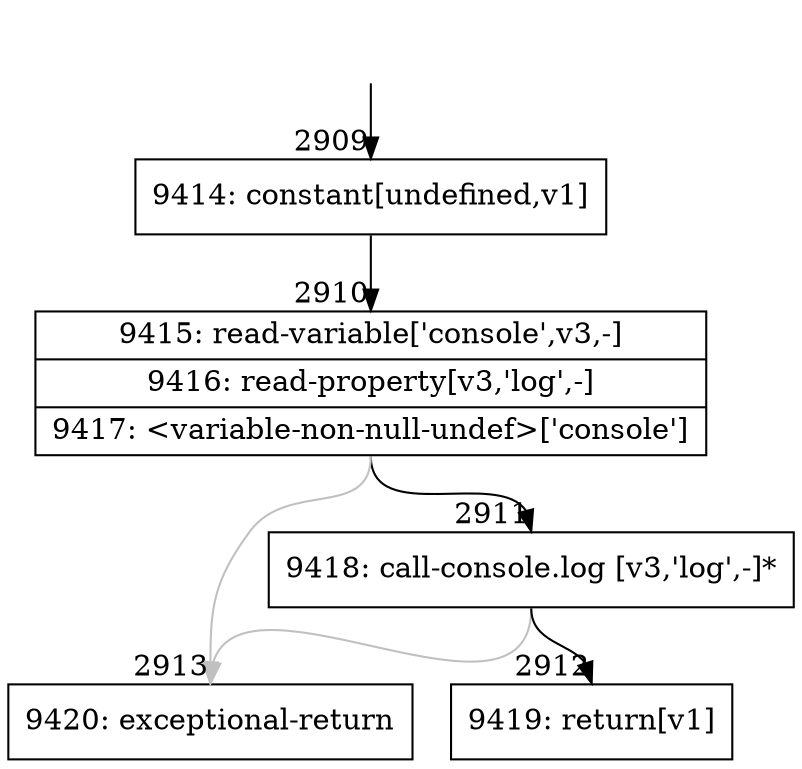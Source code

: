 digraph {
rankdir="TD"
BB_entry257[shape=none,label=""];
BB_entry257 -> BB2909 [tailport=s, headport=n, headlabel="    2909"]
BB2909 [shape=record label="{9414: constant[undefined,v1]}" ] 
BB2909 -> BB2910 [tailport=s, headport=n, headlabel="      2910"]
BB2910 [shape=record label="{9415: read-variable['console',v3,-]|9416: read-property[v3,'log',-]|9417: \<variable-non-null-undef\>['console']}" ] 
BB2910 -> BB2911 [tailport=s, headport=n, headlabel="      2911"]
BB2910 -> BB2913 [tailport=s, headport=n, color=gray, headlabel="      2913"]
BB2911 [shape=record label="{9418: call-console.log [v3,'log',-]*}" ] 
BB2911 -> BB2912 [tailport=s, headport=n, headlabel="      2912"]
BB2911 -> BB2913 [tailport=s, headport=n, color=gray]
BB2912 [shape=record label="{9419: return[v1]}" ] 
BB2913 [shape=record label="{9420: exceptional-return}" ] 
//#$~ 3411
}
